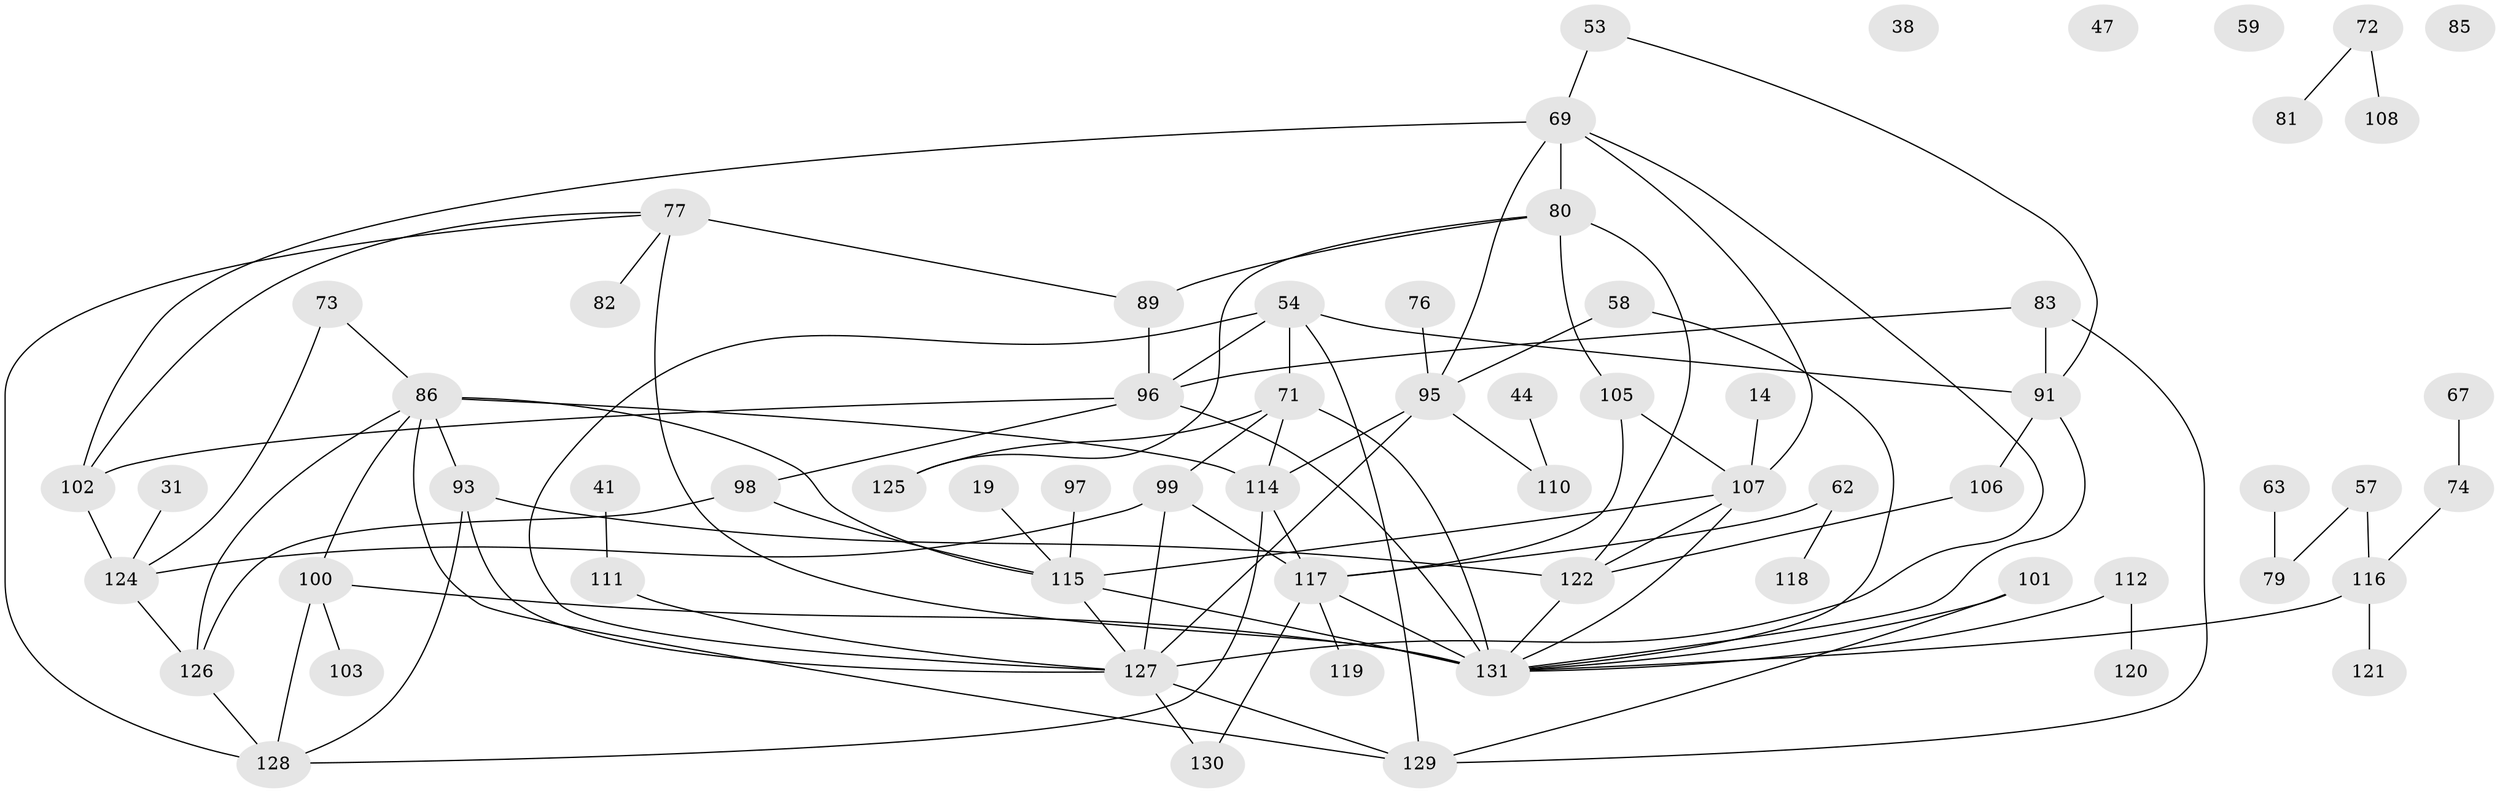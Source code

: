// original degree distribution, {2: 0.2900763358778626, 5: 0.07633587786259542, 1: 0.16793893129770993, 3: 0.20610687022900764, 6: 0.05343511450381679, 8: 0.007633587786259542, 4: 0.1297709923664122, 7: 0.03816793893129771, 0: 0.030534351145038167}
// Generated by graph-tools (version 1.1) at 2025/43/03/04/25 21:43:50]
// undirected, 65 vertices, 100 edges
graph export_dot {
graph [start="1"]
  node [color=gray90,style=filled];
  14;
  19;
  31;
  38;
  41;
  44;
  47;
  53 [super="+28+37"];
  54 [super="+46"];
  57;
  58;
  59;
  62;
  63;
  67;
  69;
  71;
  72;
  73;
  74;
  76;
  77 [super="+64+9+6"];
  79;
  80 [super="+65"];
  81;
  82;
  83;
  85;
  86 [super="+21+4"];
  89 [super="+17"];
  91 [super="+56"];
  93 [super="+61"];
  95 [super="+40+68"];
  96 [super="+11"];
  97;
  98 [super="+94"];
  99 [super="+87"];
  100 [super="+16+10+52+43"];
  101;
  102;
  103;
  105 [super="+32+33+75"];
  106;
  107 [super="+20+104"];
  108;
  110;
  111;
  112;
  114 [super="+51"];
  115 [super="+66+70+88"];
  116;
  117 [super="+60+13+113+92"];
  118;
  119;
  120;
  121;
  122 [super="+30"];
  124 [super="+22"];
  125;
  126 [super="+90"];
  127 [super="+45+36"];
  128 [super="+109"];
  129 [super="+39+24"];
  130;
  131 [super="+49+50+123"];
  14 -- 107;
  19 -- 115;
  31 -- 124 [weight=2];
  41 -- 111;
  44 -- 110;
  53 -- 91;
  53 -- 69;
  54 -- 91 [weight=2];
  54 -- 96;
  54 -- 127 [weight=2];
  54 -- 71;
  54 -- 129;
  57 -- 79;
  57 -- 116;
  58 -- 95;
  58 -- 131;
  62 -- 118;
  62 -- 117;
  63 -- 79;
  67 -- 74;
  69 -- 80 [weight=2];
  69 -- 102;
  69 -- 127;
  69 -- 95;
  69 -- 107;
  71 -- 99;
  71 -- 114;
  71 -- 125;
  71 -- 131 [weight=2];
  72 -- 81;
  72 -- 108;
  73 -- 124;
  73 -- 86;
  74 -- 116;
  76 -- 95;
  77 -- 102;
  77 -- 131 [weight=3];
  77 -- 128;
  77 -- 82;
  77 -- 89;
  80 -- 105;
  80 -- 125;
  80 -- 122;
  80 -- 89;
  83 -- 91 [weight=2];
  83 -- 96 [weight=2];
  83 -- 129;
  86 -- 129;
  86 -- 114;
  86 -- 126;
  86 -- 93;
  86 -- 100;
  86 -- 115 [weight=2];
  89 -- 96;
  91 -- 106;
  91 -- 131;
  93 -- 122 [weight=2];
  93 -- 128;
  93 -- 127;
  95 -- 127 [weight=3];
  95 -- 114 [weight=2];
  95 -- 110;
  96 -- 98;
  96 -- 102;
  96 -- 131 [weight=2];
  97 -- 115 [weight=2];
  98 -- 126;
  98 -- 115 [weight=2];
  99 -- 124;
  99 -- 127 [weight=2];
  99 -- 117;
  100 -- 103;
  100 -- 131;
  100 -- 128;
  101 -- 129;
  101 -- 131;
  102 -- 124;
  105 -- 107;
  105 -- 117;
  106 -- 122;
  107 -- 115 [weight=3];
  107 -- 131;
  107 -- 122;
  111 -- 127;
  112 -- 120;
  112 -- 131;
  114 -- 128;
  114 -- 117;
  115 -- 127 [weight=3];
  115 -- 131 [weight=2];
  116 -- 121;
  116 -- 131;
  117 -- 130;
  117 -- 131 [weight=3];
  117 -- 119;
  122 -- 131;
  124 -- 126;
  126 -- 128;
  127 -- 129;
  127 -- 130;
}
